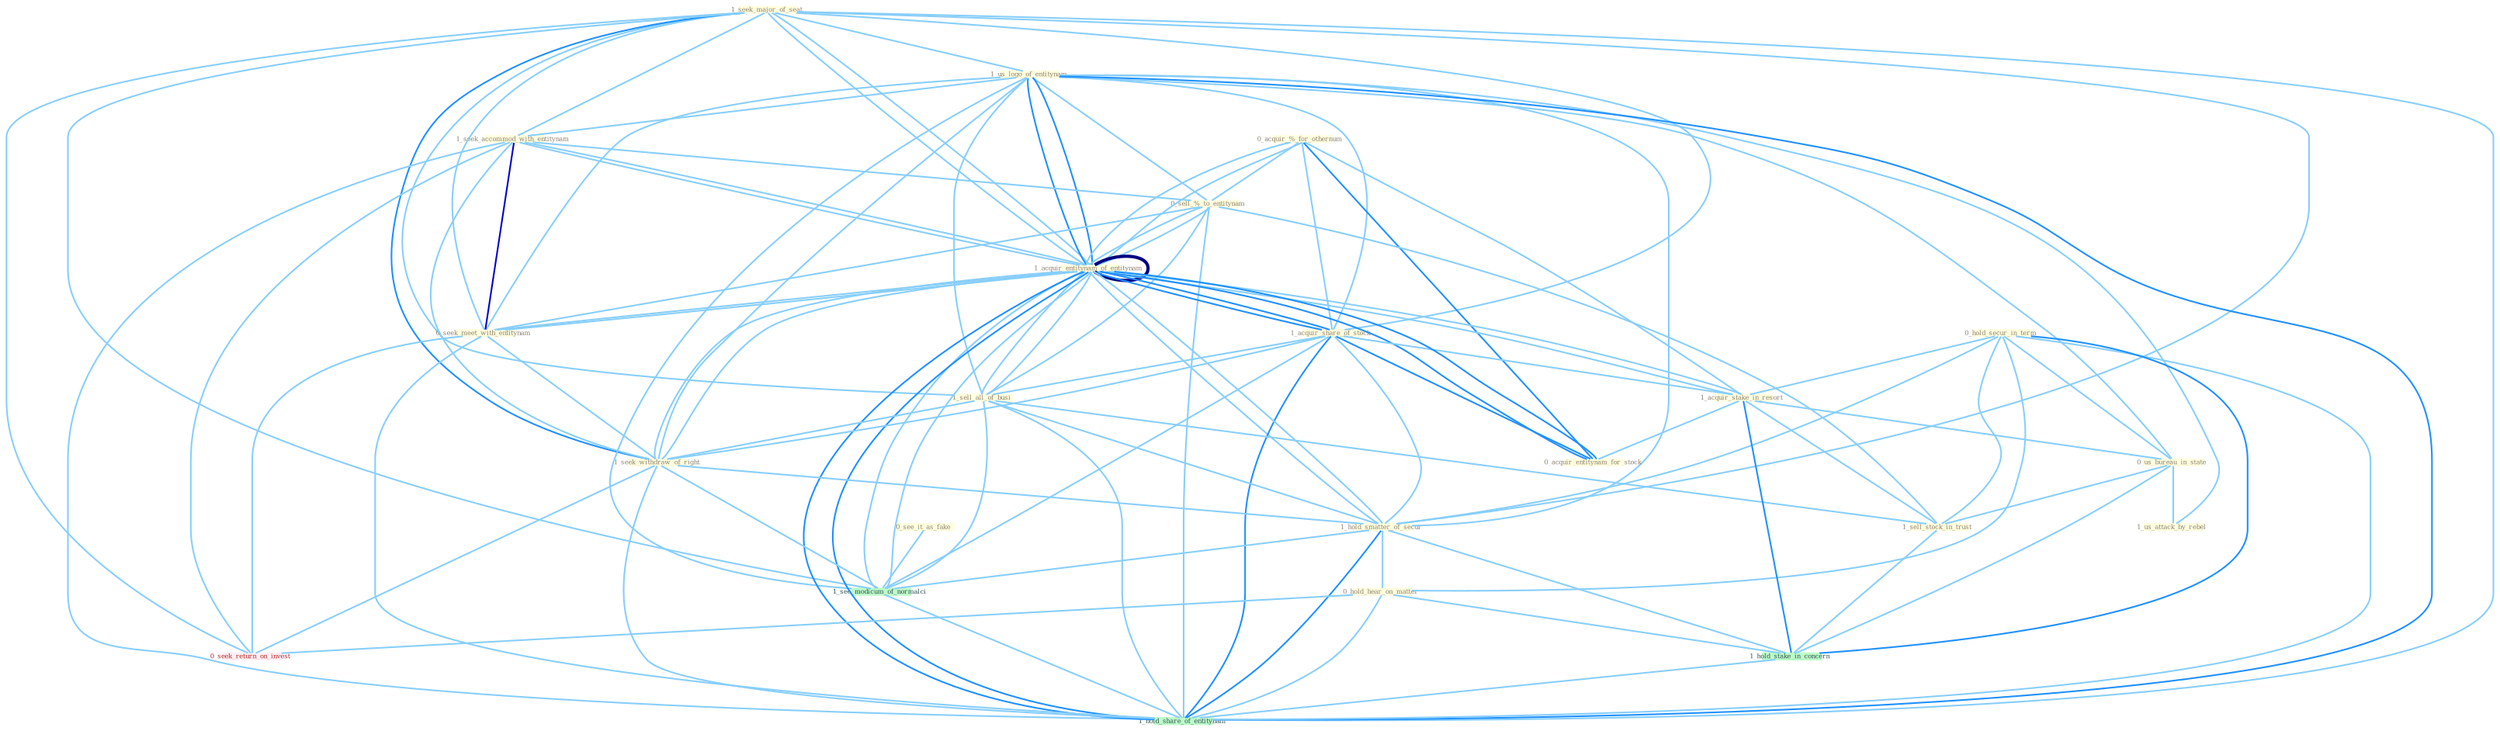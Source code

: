 Graph G{ 
    node
    [shape=polygon,style=filled,width=.5,height=.06,color="#BDFCC9",fixedsize=true,fontsize=4,
    fontcolor="#2f4f4f"];
    {node
    [color="#ffffe0", fontcolor="#8b7d6b"] "1_seek_major_of_seat " "1_us_logo_of_entitynam " "0_acquir_%_for_othernum " "1_seek_accommod_with_entitynam " "0_sell_%_to_entitynam " "0_hold_secur_in_term " "1_acquir_entitynam_of_entitynam " "1_acquir_share_of_stock " "1_sell_all_of_busi " "1_acquir_stake_in_resort " "0_see_it_as_fake " "0_us_bureau_in_state " "0_seek_meet_with_entitynam " "1_us_attack_by_rebel " "1_seek_withdraw_of_right " "0_acquir_entitynam_for_stock " "1_hold_smatter_of_secur " "1_sell_stock_in_trust " "0_hold_hear_on_matter "}
{node [color="#fff0f5", fontcolor="#b22222"] "0_seek_return_on_invest "}
edge [color="#B0E2FF"];

	"1_seek_major_of_seat " -- "1_us_logo_of_entitynam " [w="1", color="#87cefa" ];
	"1_seek_major_of_seat " -- "1_seek_accommod_with_entitynam " [w="1", color="#87cefa" ];
	"1_seek_major_of_seat " -- "1_acquir_entitynam_of_entitynam " [w="1", color="#87cefa" ];
	"1_seek_major_of_seat " -- "1_acquir_share_of_stock " [w="1", color="#87cefa" ];
	"1_seek_major_of_seat " -- "1_sell_all_of_busi " [w="1", color="#87cefa" ];
	"1_seek_major_of_seat " -- "0_seek_meet_with_entitynam " [w="1", color="#87cefa" ];
	"1_seek_major_of_seat " -- "1_seek_withdraw_of_right " [w="2", color="#1e90ff" , len=0.8];
	"1_seek_major_of_seat " -- "1_hold_smatter_of_secur " [w="1", color="#87cefa" ];
	"1_seek_major_of_seat " -- "0_seek_return_on_invest " [w="1", color="#87cefa" ];
	"1_seek_major_of_seat " -- "1_see_modicum_of_normalci " [w="1", color="#87cefa" ];
	"1_seek_major_of_seat " -- "1_acquir_entitynam_of_entitynam " [w="1", color="#87cefa" ];
	"1_seek_major_of_seat " -- "1_hold_share_of_entitynam " [w="1", color="#87cefa" ];
	"1_us_logo_of_entitynam " -- "1_seek_accommod_with_entitynam " [w="1", color="#87cefa" ];
	"1_us_logo_of_entitynam " -- "0_sell_%_to_entitynam " [w="1", color="#87cefa" ];
	"1_us_logo_of_entitynam " -- "1_acquir_entitynam_of_entitynam " [w="2", color="#1e90ff" , len=0.8];
	"1_us_logo_of_entitynam " -- "1_acquir_share_of_stock " [w="1", color="#87cefa" ];
	"1_us_logo_of_entitynam " -- "1_sell_all_of_busi " [w="1", color="#87cefa" ];
	"1_us_logo_of_entitynam " -- "0_us_bureau_in_state " [w="1", color="#87cefa" ];
	"1_us_logo_of_entitynam " -- "0_seek_meet_with_entitynam " [w="1", color="#87cefa" ];
	"1_us_logo_of_entitynam " -- "1_us_attack_by_rebel " [w="1", color="#87cefa" ];
	"1_us_logo_of_entitynam " -- "1_seek_withdraw_of_right " [w="1", color="#87cefa" ];
	"1_us_logo_of_entitynam " -- "1_hold_smatter_of_secur " [w="1", color="#87cefa" ];
	"1_us_logo_of_entitynam " -- "1_see_modicum_of_normalci " [w="1", color="#87cefa" ];
	"1_us_logo_of_entitynam " -- "1_acquir_entitynam_of_entitynam " [w="2", color="#1e90ff" , len=0.8];
	"1_us_logo_of_entitynam " -- "1_hold_share_of_entitynam " [w="2", color="#1e90ff" , len=0.8];
	"0_acquir_%_for_othernum " -- "0_sell_%_to_entitynam " [w="1", color="#87cefa" ];
	"0_acquir_%_for_othernum " -- "1_acquir_entitynam_of_entitynam " [w="1", color="#87cefa" ];
	"0_acquir_%_for_othernum " -- "1_acquir_share_of_stock " [w="1", color="#87cefa" ];
	"0_acquir_%_for_othernum " -- "1_acquir_stake_in_resort " [w="1", color="#87cefa" ];
	"0_acquir_%_for_othernum " -- "0_acquir_entitynam_for_stock " [w="2", color="#1e90ff" , len=0.8];
	"0_acquir_%_for_othernum " -- "1_acquir_entitynam_of_entitynam " [w="1", color="#87cefa" ];
	"1_seek_accommod_with_entitynam " -- "0_sell_%_to_entitynam " [w="1", color="#87cefa" ];
	"1_seek_accommod_with_entitynam " -- "1_acquir_entitynam_of_entitynam " [w="1", color="#87cefa" ];
	"1_seek_accommod_with_entitynam " -- "0_seek_meet_with_entitynam " [w="3", color="#0000cd" , len=0.6];
	"1_seek_accommod_with_entitynam " -- "1_seek_withdraw_of_right " [w="1", color="#87cefa" ];
	"1_seek_accommod_with_entitynam " -- "0_seek_return_on_invest " [w="1", color="#87cefa" ];
	"1_seek_accommod_with_entitynam " -- "1_acquir_entitynam_of_entitynam " [w="1", color="#87cefa" ];
	"1_seek_accommod_with_entitynam " -- "1_hold_share_of_entitynam " [w="1", color="#87cefa" ];
	"0_sell_%_to_entitynam " -- "1_acquir_entitynam_of_entitynam " [w="1", color="#87cefa" ];
	"0_sell_%_to_entitynam " -- "1_sell_all_of_busi " [w="1", color="#87cefa" ];
	"0_sell_%_to_entitynam " -- "0_seek_meet_with_entitynam " [w="1", color="#87cefa" ];
	"0_sell_%_to_entitynam " -- "1_sell_stock_in_trust " [w="1", color="#87cefa" ];
	"0_sell_%_to_entitynam " -- "1_acquir_entitynam_of_entitynam " [w="1", color="#87cefa" ];
	"0_sell_%_to_entitynam " -- "1_hold_share_of_entitynam " [w="1", color="#87cefa" ];
	"0_hold_secur_in_term " -- "1_acquir_stake_in_resort " [w="1", color="#87cefa" ];
	"0_hold_secur_in_term " -- "0_us_bureau_in_state " [w="1", color="#87cefa" ];
	"0_hold_secur_in_term " -- "1_hold_smatter_of_secur " [w="1", color="#87cefa" ];
	"0_hold_secur_in_term " -- "1_sell_stock_in_trust " [w="1", color="#87cefa" ];
	"0_hold_secur_in_term " -- "0_hold_hear_on_matter " [w="1", color="#87cefa" ];
	"0_hold_secur_in_term " -- "1_hold_stake_in_concern " [w="2", color="#1e90ff" , len=0.8];
	"0_hold_secur_in_term " -- "1_hold_share_of_entitynam " [w="1", color="#87cefa" ];
	"1_acquir_entitynam_of_entitynam " -- "1_acquir_share_of_stock " [w="2", color="#1e90ff" , len=0.8];
	"1_acquir_entitynam_of_entitynam " -- "1_sell_all_of_busi " [w="1", color="#87cefa" ];
	"1_acquir_entitynam_of_entitynam " -- "1_acquir_stake_in_resort " [w="1", color="#87cefa" ];
	"1_acquir_entitynam_of_entitynam " -- "0_seek_meet_with_entitynam " [w="1", color="#87cefa" ];
	"1_acquir_entitynam_of_entitynam " -- "1_seek_withdraw_of_right " [w="1", color="#87cefa" ];
	"1_acquir_entitynam_of_entitynam " -- "0_acquir_entitynam_for_stock " [w="2", color="#1e90ff" , len=0.8];
	"1_acquir_entitynam_of_entitynam " -- "1_hold_smatter_of_secur " [w="1", color="#87cefa" ];
	"1_acquir_entitynam_of_entitynam " -- "1_see_modicum_of_normalci " [w="1", color="#87cefa" ];
	"1_acquir_entitynam_of_entitynam " -- "1_acquir_entitynam_of_entitynam " [w="4", style=bold, color="#000080", len=0.4];
	"1_acquir_entitynam_of_entitynam " -- "1_hold_share_of_entitynam " [w="2", color="#1e90ff" , len=0.8];
	"1_acquir_share_of_stock " -- "1_sell_all_of_busi " [w="1", color="#87cefa" ];
	"1_acquir_share_of_stock " -- "1_acquir_stake_in_resort " [w="1", color="#87cefa" ];
	"1_acquir_share_of_stock " -- "1_seek_withdraw_of_right " [w="1", color="#87cefa" ];
	"1_acquir_share_of_stock " -- "0_acquir_entitynam_for_stock " [w="2", color="#1e90ff" , len=0.8];
	"1_acquir_share_of_stock " -- "1_hold_smatter_of_secur " [w="1", color="#87cefa" ];
	"1_acquir_share_of_stock " -- "1_see_modicum_of_normalci " [w="1", color="#87cefa" ];
	"1_acquir_share_of_stock " -- "1_acquir_entitynam_of_entitynam " [w="2", color="#1e90ff" , len=0.8];
	"1_acquir_share_of_stock " -- "1_hold_share_of_entitynam " [w="2", color="#1e90ff" , len=0.8];
	"1_sell_all_of_busi " -- "1_seek_withdraw_of_right " [w="1", color="#87cefa" ];
	"1_sell_all_of_busi " -- "1_hold_smatter_of_secur " [w="1", color="#87cefa" ];
	"1_sell_all_of_busi " -- "1_sell_stock_in_trust " [w="1", color="#87cefa" ];
	"1_sell_all_of_busi " -- "1_see_modicum_of_normalci " [w="1", color="#87cefa" ];
	"1_sell_all_of_busi " -- "1_acquir_entitynam_of_entitynam " [w="1", color="#87cefa" ];
	"1_sell_all_of_busi " -- "1_hold_share_of_entitynam " [w="1", color="#87cefa" ];
	"1_acquir_stake_in_resort " -- "0_us_bureau_in_state " [w="1", color="#87cefa" ];
	"1_acquir_stake_in_resort " -- "0_acquir_entitynam_for_stock " [w="1", color="#87cefa" ];
	"1_acquir_stake_in_resort " -- "1_sell_stock_in_trust " [w="1", color="#87cefa" ];
	"1_acquir_stake_in_resort " -- "1_hold_stake_in_concern " [w="2", color="#1e90ff" , len=0.8];
	"1_acquir_stake_in_resort " -- "1_acquir_entitynam_of_entitynam " [w="1", color="#87cefa" ];
	"0_see_it_as_fake " -- "1_see_modicum_of_normalci " [w="1", color="#87cefa" ];
	"0_us_bureau_in_state " -- "1_us_attack_by_rebel " [w="1", color="#87cefa" ];
	"0_us_bureau_in_state " -- "1_sell_stock_in_trust " [w="1", color="#87cefa" ];
	"0_us_bureau_in_state " -- "1_hold_stake_in_concern " [w="1", color="#87cefa" ];
	"0_seek_meet_with_entitynam " -- "1_seek_withdraw_of_right " [w="1", color="#87cefa" ];
	"0_seek_meet_with_entitynam " -- "0_seek_return_on_invest " [w="1", color="#87cefa" ];
	"0_seek_meet_with_entitynam " -- "1_acquir_entitynam_of_entitynam " [w="1", color="#87cefa" ];
	"0_seek_meet_with_entitynam " -- "1_hold_share_of_entitynam " [w="1", color="#87cefa" ];
	"1_seek_withdraw_of_right " -- "1_hold_smatter_of_secur " [w="1", color="#87cefa" ];
	"1_seek_withdraw_of_right " -- "0_seek_return_on_invest " [w="1", color="#87cefa" ];
	"1_seek_withdraw_of_right " -- "1_see_modicum_of_normalci " [w="1", color="#87cefa" ];
	"1_seek_withdraw_of_right " -- "1_acquir_entitynam_of_entitynam " [w="1", color="#87cefa" ];
	"1_seek_withdraw_of_right " -- "1_hold_share_of_entitynam " [w="1", color="#87cefa" ];
	"0_acquir_entitynam_for_stock " -- "1_acquir_entitynam_of_entitynam " [w="2", color="#1e90ff" , len=0.8];
	"1_hold_smatter_of_secur " -- "0_hold_hear_on_matter " [w="1", color="#87cefa" ];
	"1_hold_smatter_of_secur " -- "1_hold_stake_in_concern " [w="1", color="#87cefa" ];
	"1_hold_smatter_of_secur " -- "1_see_modicum_of_normalci " [w="1", color="#87cefa" ];
	"1_hold_smatter_of_secur " -- "1_acquir_entitynam_of_entitynam " [w="1", color="#87cefa" ];
	"1_hold_smatter_of_secur " -- "1_hold_share_of_entitynam " [w="2", color="#1e90ff" , len=0.8];
	"1_sell_stock_in_trust " -- "1_hold_stake_in_concern " [w="1", color="#87cefa" ];
	"0_hold_hear_on_matter " -- "1_hold_stake_in_concern " [w="1", color="#87cefa" ];
	"0_hold_hear_on_matter " -- "0_seek_return_on_invest " [w="1", color="#87cefa" ];
	"0_hold_hear_on_matter " -- "1_hold_share_of_entitynam " [w="1", color="#87cefa" ];
	"1_hold_stake_in_concern " -- "1_hold_share_of_entitynam " [w="1", color="#87cefa" ];
	"1_see_modicum_of_normalci " -- "1_acquir_entitynam_of_entitynam " [w="1", color="#87cefa" ];
	"1_see_modicum_of_normalci " -- "1_hold_share_of_entitynam " [w="1", color="#87cefa" ];
	"1_acquir_entitynam_of_entitynam " -- "1_hold_share_of_entitynam " [w="2", color="#1e90ff" , len=0.8];
}